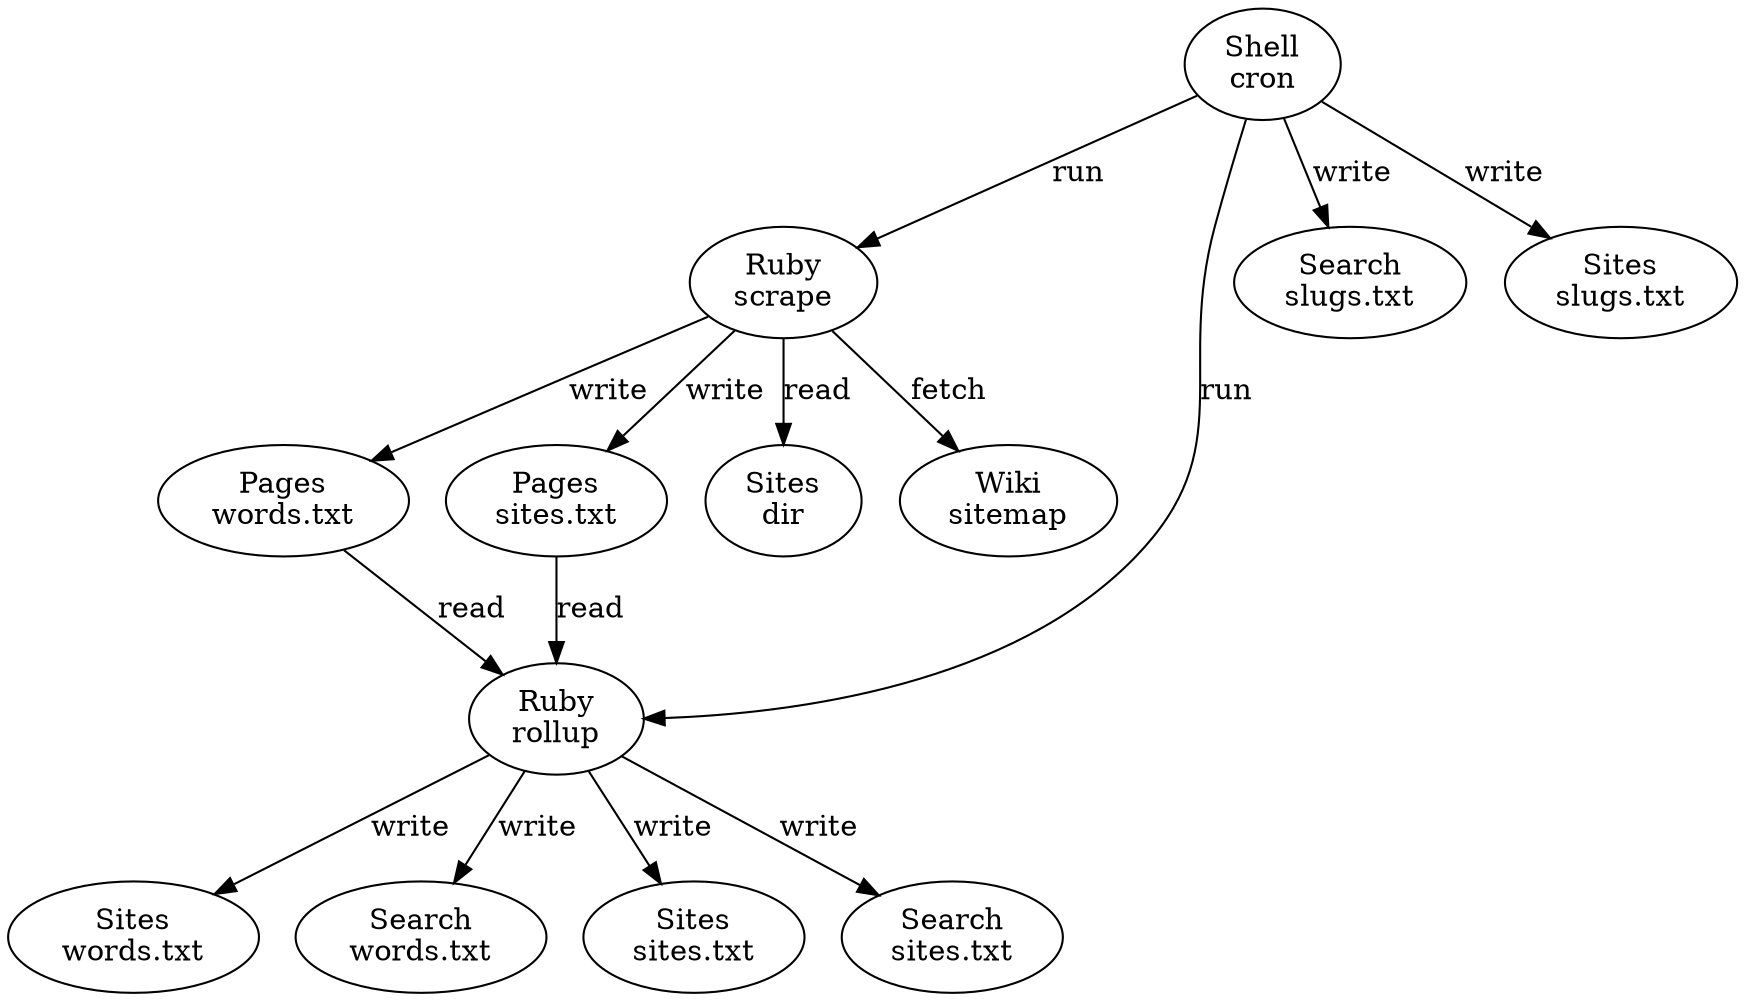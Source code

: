digraph {
0 [label="Shell\ncron"]
1 [label="Ruby\nscrape"]
2 [label="Ruby\nrollup"]
3 [label="Search\nslugs.txt"]
4 [label="Sites\nslugs.txt"]
5 [label="Pages\nwords.txt"]
6 [label="Pages\nsites.txt"]
7 [label="Sites\nwords.txt"]
8 [label="Search\nwords.txt"]
9 [label="Sites\nsites.txt"]
10 [label="Search\nsites.txt"]
11 [label="Sites\ndir"]
12 [label="Wiki\nsitemap"]
0 -> 1 [label="run"]
0 -> 2 [label="run"]
0 -> 3 [label="write"]
0 -> 4 [label="write"]
5 -> 2 [label="read"]
6 -> 2 [label="read"]
2 -> 7 [label="write"]
2 -> 8 [label="write"]
2 -> 9 [label="write"]
2 -> 10 [label="write"]
1 -> 11 [label="read"]
1 -> 12 [label="fetch"]
1 -> 5 [label="write"]
1 -> 6 [label="write"]
}
